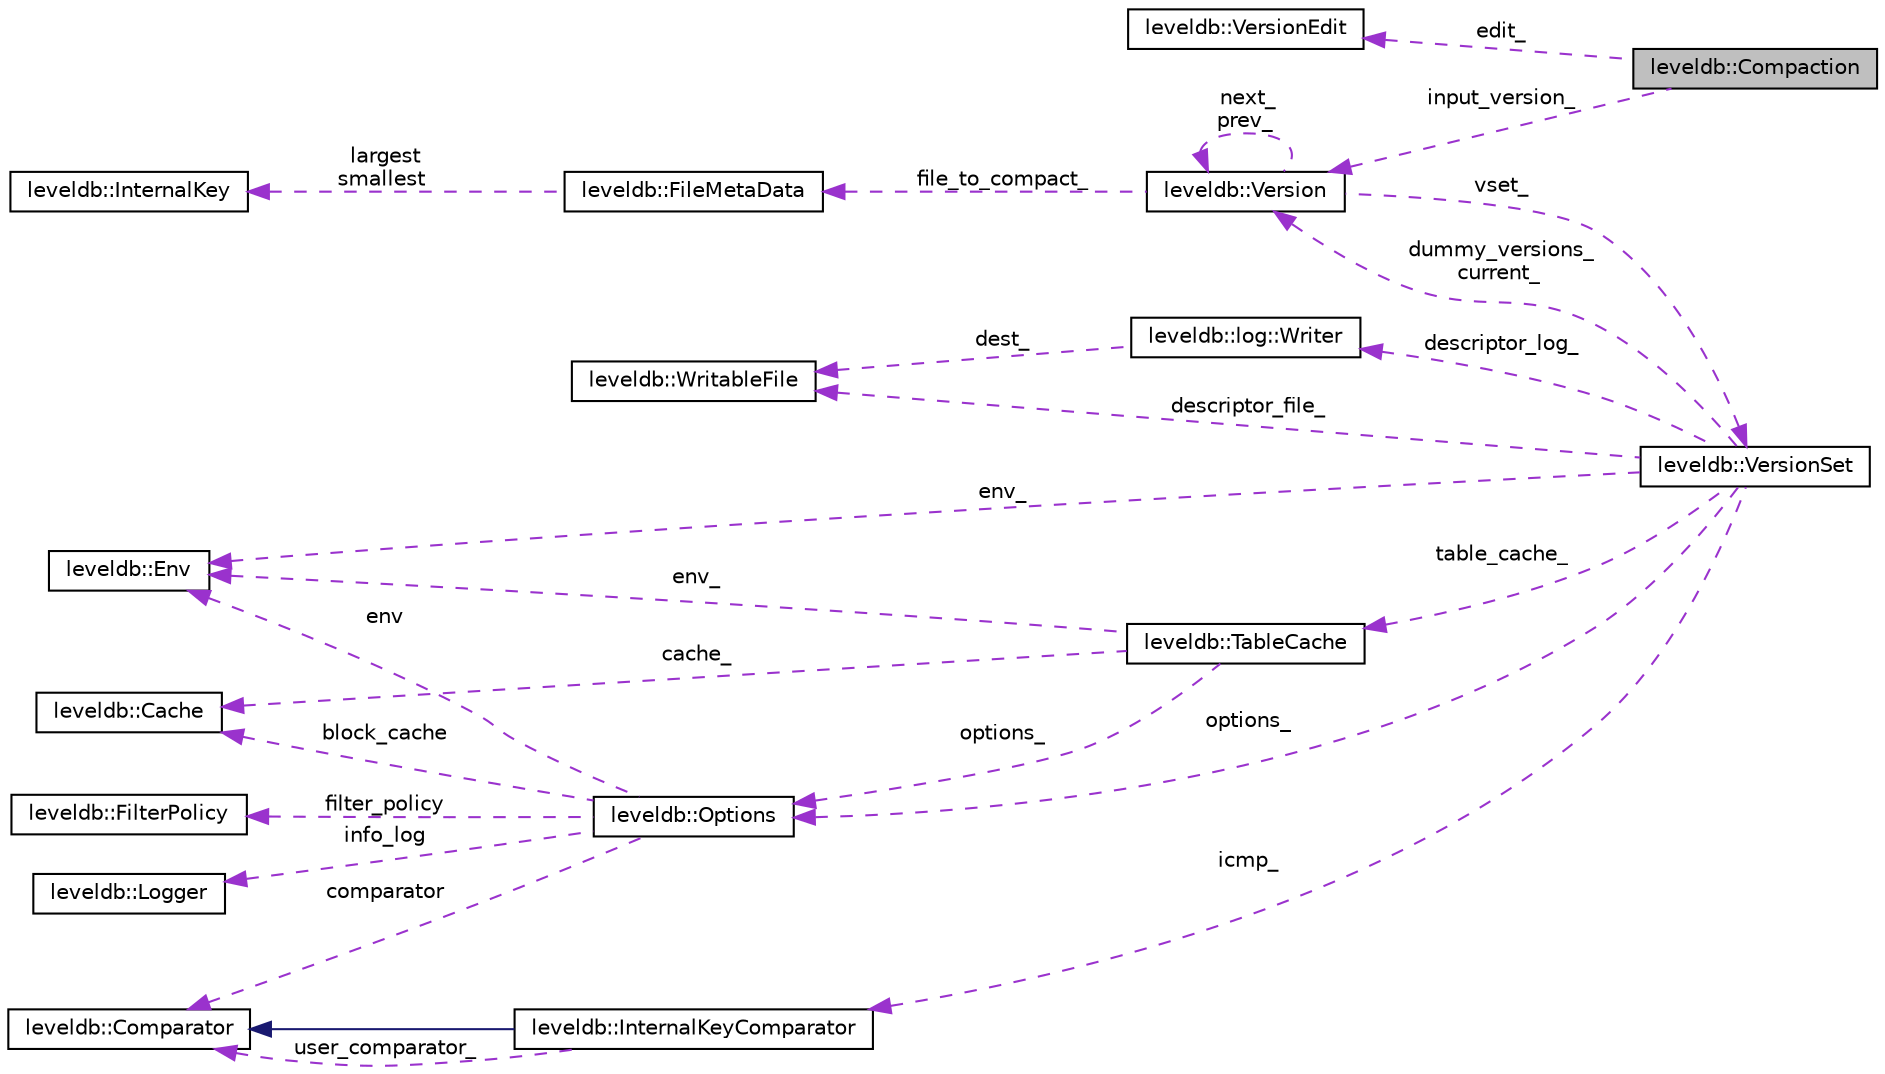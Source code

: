 digraph "leveldb::Compaction"
{
  edge [fontname="Helvetica",fontsize="10",labelfontname="Helvetica",labelfontsize="10"];
  node [fontname="Helvetica",fontsize="10",shape=record];
  rankdir="LR";
  Node1 [label="leveldb::Compaction",height=0.2,width=0.4,color="black", fillcolor="grey75", style="filled" fontcolor="black"];
  Node2 -> Node1 [dir="back",color="darkorchid3",fontsize="10",style="dashed",label=" edit_" ,fontname="Helvetica"];
  Node2 [label="leveldb::VersionEdit",height=0.2,width=0.4,color="black", fillcolor="white", style="filled",URL="$classleveldb_1_1_version_edit.html"];
  Node3 -> Node1 [dir="back",color="darkorchid3",fontsize="10",style="dashed",label=" input_version_" ,fontname="Helvetica"];
  Node3 [label="leveldb::Version",height=0.2,width=0.4,color="black", fillcolor="white", style="filled",URL="$classleveldb_1_1_version.html"];
  Node4 -> Node3 [dir="back",color="darkorchid3",fontsize="10",style="dashed",label=" vset_" ,fontname="Helvetica"];
  Node4 [label="leveldb::VersionSet",height=0.2,width=0.4,color="black", fillcolor="white", style="filled",URL="$classleveldb_1_1_version_set.html"];
  Node5 -> Node4 [dir="back",color="darkorchid3",fontsize="10",style="dashed",label=" descriptor_file_" ,fontname="Helvetica"];
  Node5 [label="leveldb::WritableFile",height=0.2,width=0.4,color="black", fillcolor="white", style="filled",URL="$classleveldb_1_1_writable_file.html"];
  Node6 -> Node4 [dir="back",color="darkorchid3",fontsize="10",style="dashed",label=" descriptor_log_" ,fontname="Helvetica"];
  Node6 [label="leveldb::log::Writer",height=0.2,width=0.4,color="black", fillcolor="white", style="filled",URL="$classleveldb_1_1log_1_1_writer.html"];
  Node5 -> Node6 [dir="back",color="darkorchid3",fontsize="10",style="dashed",label=" dest_" ,fontname="Helvetica"];
  Node7 -> Node4 [dir="back",color="darkorchid3",fontsize="10",style="dashed",label=" options_" ,fontname="Helvetica"];
  Node7 [label="leveldb::Options",height=0.2,width=0.4,color="black", fillcolor="white", style="filled",URL="$structleveldb_1_1_options.html"];
  Node8 -> Node7 [dir="back",color="darkorchid3",fontsize="10",style="dashed",label=" filter_policy" ,fontname="Helvetica"];
  Node8 [label="leveldb::FilterPolicy",height=0.2,width=0.4,color="black", fillcolor="white", style="filled",URL="$classleveldb_1_1_filter_policy.html"];
  Node9 -> Node7 [dir="back",color="darkorchid3",fontsize="10",style="dashed",label=" info_log" ,fontname="Helvetica"];
  Node9 [label="leveldb::Logger",height=0.2,width=0.4,color="black", fillcolor="white", style="filled",URL="$classleveldb_1_1_logger.html"];
  Node10 -> Node7 [dir="back",color="darkorchid3",fontsize="10",style="dashed",label=" env" ,fontname="Helvetica"];
  Node10 [label="leveldb::Env",height=0.2,width=0.4,color="black", fillcolor="white", style="filled",URL="$classleveldb_1_1_env.html"];
  Node11 -> Node7 [dir="back",color="darkorchid3",fontsize="10",style="dashed",label=" comparator" ,fontname="Helvetica"];
  Node11 [label="leveldb::Comparator",height=0.2,width=0.4,color="black", fillcolor="white", style="filled",URL="$structleveldb_1_1_comparator.html"];
  Node12 -> Node7 [dir="back",color="darkorchid3",fontsize="10",style="dashed",label=" block_cache" ,fontname="Helvetica"];
  Node12 [label="leveldb::Cache",height=0.2,width=0.4,color="black", fillcolor="white", style="filled",URL="$classleveldb_1_1_cache.html"];
  Node13 -> Node4 [dir="back",color="darkorchid3",fontsize="10",style="dashed",label=" icmp_" ,fontname="Helvetica"];
  Node13 [label="leveldb::InternalKeyComparator",height=0.2,width=0.4,color="black", fillcolor="white", style="filled",URL="$classleveldb_1_1_internal_key_comparator.html"];
  Node11 -> Node13 [dir="back",color="midnightblue",fontsize="10",style="solid",fontname="Helvetica"];
  Node11 -> Node13 [dir="back",color="darkorchid3",fontsize="10",style="dashed",label=" user_comparator_" ,fontname="Helvetica"];
  Node10 -> Node4 [dir="back",color="darkorchid3",fontsize="10",style="dashed",label=" env_" ,fontname="Helvetica"];
  Node14 -> Node4 [dir="back",color="darkorchid3",fontsize="10",style="dashed",label=" table_cache_" ,fontname="Helvetica"];
  Node14 [label="leveldb::TableCache",height=0.2,width=0.4,color="black", fillcolor="white", style="filled",URL="$classleveldb_1_1_table_cache.html"];
  Node7 -> Node14 [dir="back",color="darkorchid3",fontsize="10",style="dashed",label=" options_" ,fontname="Helvetica"];
  Node10 -> Node14 [dir="back",color="darkorchid3",fontsize="10",style="dashed",label=" env_" ,fontname="Helvetica"];
  Node12 -> Node14 [dir="back",color="darkorchid3",fontsize="10",style="dashed",label=" cache_" ,fontname="Helvetica"];
  Node3 -> Node4 [dir="back",color="darkorchid3",fontsize="10",style="dashed",label=" dummy_versions_\ncurrent_" ,fontname="Helvetica"];
  Node15 -> Node3 [dir="back",color="darkorchid3",fontsize="10",style="dashed",label=" file_to_compact_" ,fontname="Helvetica"];
  Node15 [label="leveldb::FileMetaData",height=0.2,width=0.4,color="black", fillcolor="white", style="filled",URL="$structleveldb_1_1_file_meta_data.html"];
  Node16 -> Node15 [dir="back",color="darkorchid3",fontsize="10",style="dashed",label=" largest\nsmallest" ,fontname="Helvetica"];
  Node16 [label="leveldb::InternalKey",height=0.2,width=0.4,color="black", fillcolor="white", style="filled",URL="$classleveldb_1_1_internal_key.html"];
  Node3 -> Node3 [dir="back",color="darkorchid3",fontsize="10",style="dashed",label=" next_\nprev_" ,fontname="Helvetica"];
}
